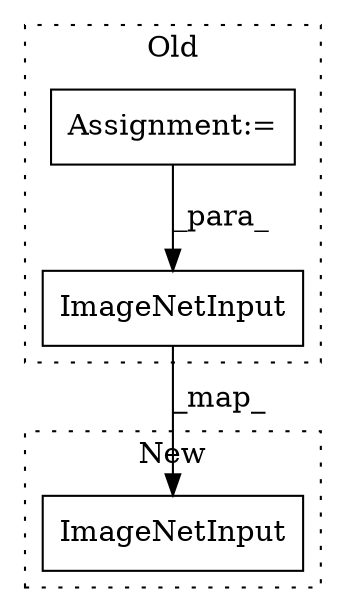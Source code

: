 digraph G {
subgraph cluster0 {
1 [label="ImageNetInput" a="32" s="3172,3213" l="14,1" shape="box"];
3 [label="Assignment:=" a="7" s="3118" l="1" shape="box"];
label = "Old";
style="dotted";
}
subgraph cluster1 {
2 [label="ImageNetInput" a="32" s="2691,2747" l="14,1" shape="box"];
label = "New";
style="dotted";
}
1 -> 2 [label="_map_"];
3 -> 1 [label="_para_"];
}